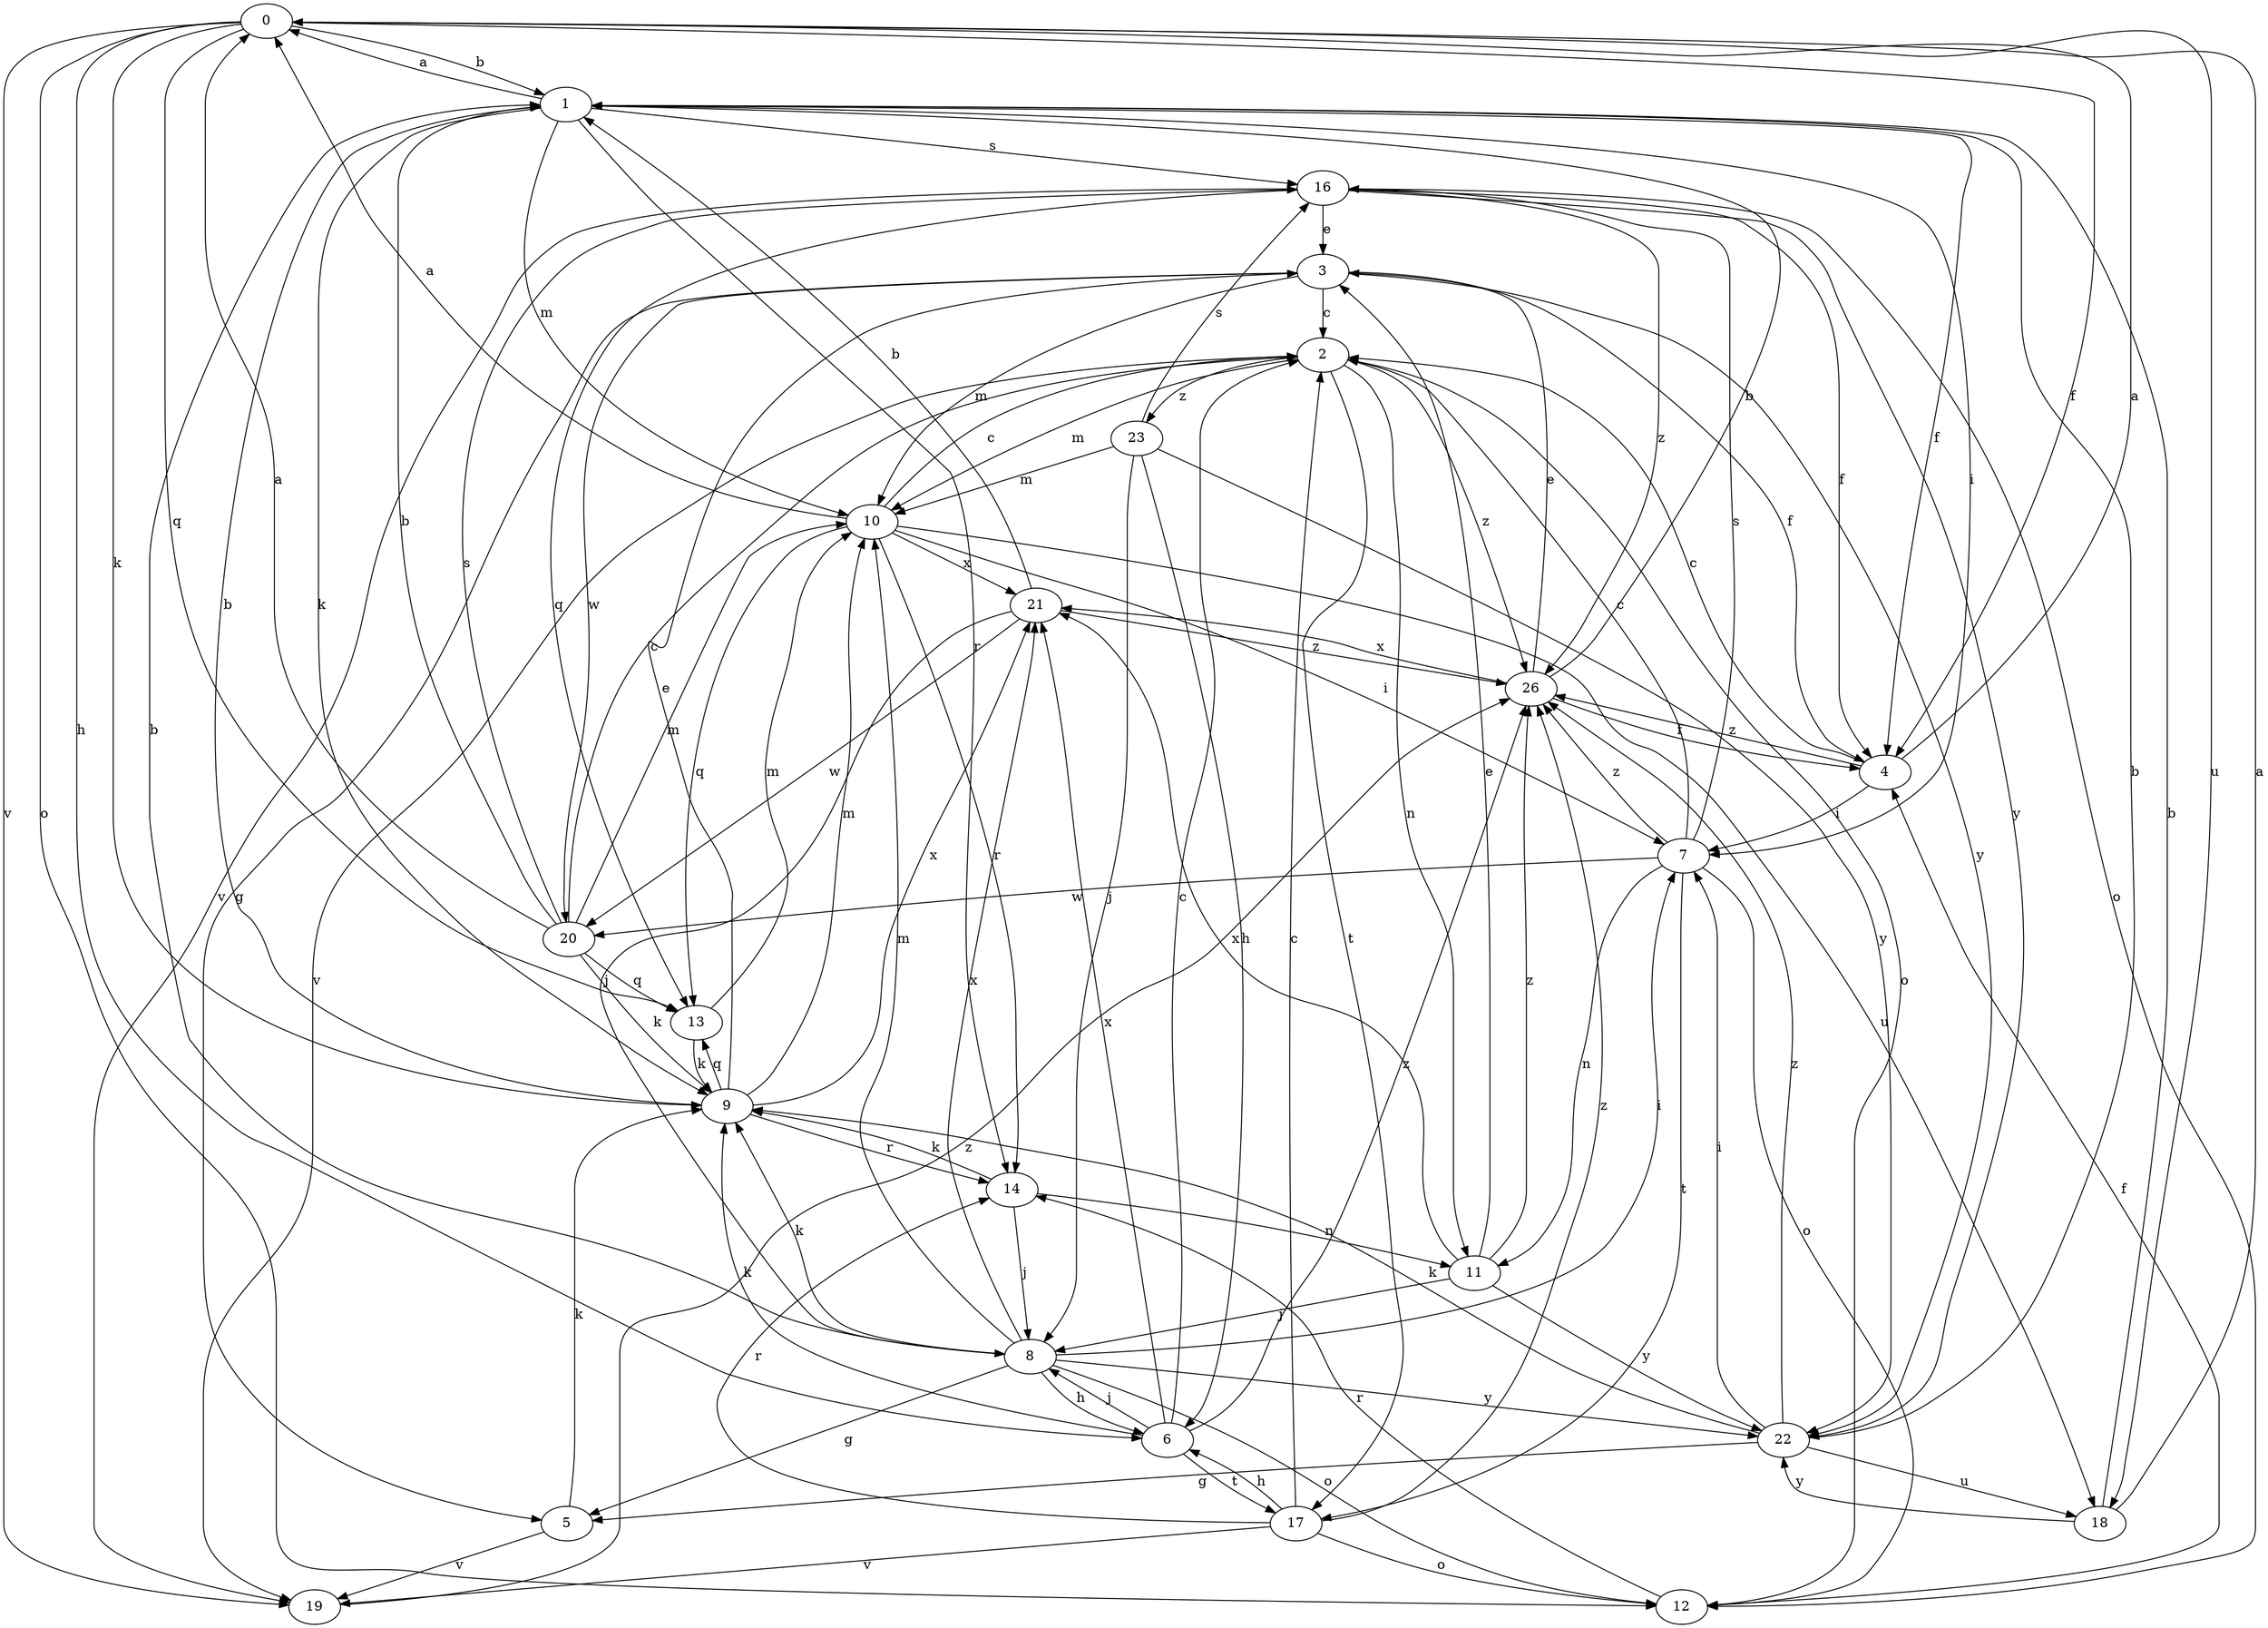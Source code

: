 strict digraph  {
0;
1;
2;
3;
4;
5;
6;
7;
8;
9;
10;
11;
12;
13;
14;
16;
17;
18;
19;
20;
21;
22;
23;
26;
0 -> 1  [label=b];
0 -> 4  [label=f];
0 -> 6  [label=h];
0 -> 9  [label=k];
0 -> 12  [label=o];
0 -> 13  [label=q];
0 -> 18  [label=u];
0 -> 19  [label=v];
1 -> 0  [label=a];
1 -> 4  [label=f];
1 -> 7  [label=i];
1 -> 9  [label=k];
1 -> 10  [label=m];
1 -> 14  [label=r];
1 -> 16  [label=s];
2 -> 10  [label=m];
2 -> 11  [label=n];
2 -> 12  [label=o];
2 -> 17  [label=t];
2 -> 19  [label=v];
2 -> 23  [label=z];
2 -> 26  [label=z];
3 -> 2  [label=c];
3 -> 4  [label=f];
3 -> 5  [label=g];
3 -> 10  [label=m];
3 -> 20  [label=w];
3 -> 22  [label=y];
4 -> 0  [label=a];
4 -> 2  [label=c];
4 -> 7  [label=i];
4 -> 26  [label=z];
5 -> 9  [label=k];
5 -> 19  [label=v];
6 -> 2  [label=c];
6 -> 8  [label=j];
6 -> 9  [label=k];
6 -> 17  [label=t];
6 -> 21  [label=x];
6 -> 26  [label=z];
7 -> 2  [label=c];
7 -> 11  [label=n];
7 -> 12  [label=o];
7 -> 16  [label=s];
7 -> 17  [label=t];
7 -> 20  [label=w];
7 -> 26  [label=z];
8 -> 1  [label=b];
8 -> 5  [label=g];
8 -> 6  [label=h];
8 -> 7  [label=i];
8 -> 9  [label=k];
8 -> 10  [label=m];
8 -> 12  [label=o];
8 -> 21  [label=x];
8 -> 22  [label=y];
9 -> 1  [label=b];
9 -> 3  [label=e];
9 -> 10  [label=m];
9 -> 13  [label=q];
9 -> 14  [label=r];
9 -> 21  [label=x];
10 -> 0  [label=a];
10 -> 2  [label=c];
10 -> 7  [label=i];
10 -> 13  [label=q];
10 -> 14  [label=r];
10 -> 18  [label=u];
10 -> 21  [label=x];
11 -> 3  [label=e];
11 -> 8  [label=j];
11 -> 21  [label=x];
11 -> 22  [label=y];
11 -> 26  [label=z];
12 -> 4  [label=f];
12 -> 14  [label=r];
13 -> 9  [label=k];
13 -> 10  [label=m];
14 -> 8  [label=j];
14 -> 9  [label=k];
14 -> 11  [label=n];
16 -> 3  [label=e];
16 -> 4  [label=f];
16 -> 12  [label=o];
16 -> 13  [label=q];
16 -> 19  [label=v];
16 -> 22  [label=y];
16 -> 26  [label=z];
17 -> 2  [label=c];
17 -> 6  [label=h];
17 -> 12  [label=o];
17 -> 14  [label=r];
17 -> 19  [label=v];
17 -> 26  [label=z];
18 -> 0  [label=a];
18 -> 1  [label=b];
18 -> 22  [label=y];
19 -> 26  [label=z];
20 -> 0  [label=a];
20 -> 1  [label=b];
20 -> 2  [label=c];
20 -> 9  [label=k];
20 -> 10  [label=m];
20 -> 13  [label=q];
20 -> 16  [label=s];
21 -> 1  [label=b];
21 -> 8  [label=j];
21 -> 20  [label=w];
21 -> 26  [label=z];
22 -> 1  [label=b];
22 -> 5  [label=g];
22 -> 7  [label=i];
22 -> 9  [label=k];
22 -> 18  [label=u];
22 -> 26  [label=z];
23 -> 6  [label=h];
23 -> 8  [label=j];
23 -> 10  [label=m];
23 -> 16  [label=s];
23 -> 22  [label=y];
26 -> 1  [label=b];
26 -> 3  [label=e];
26 -> 4  [label=f];
26 -> 21  [label=x];
}
